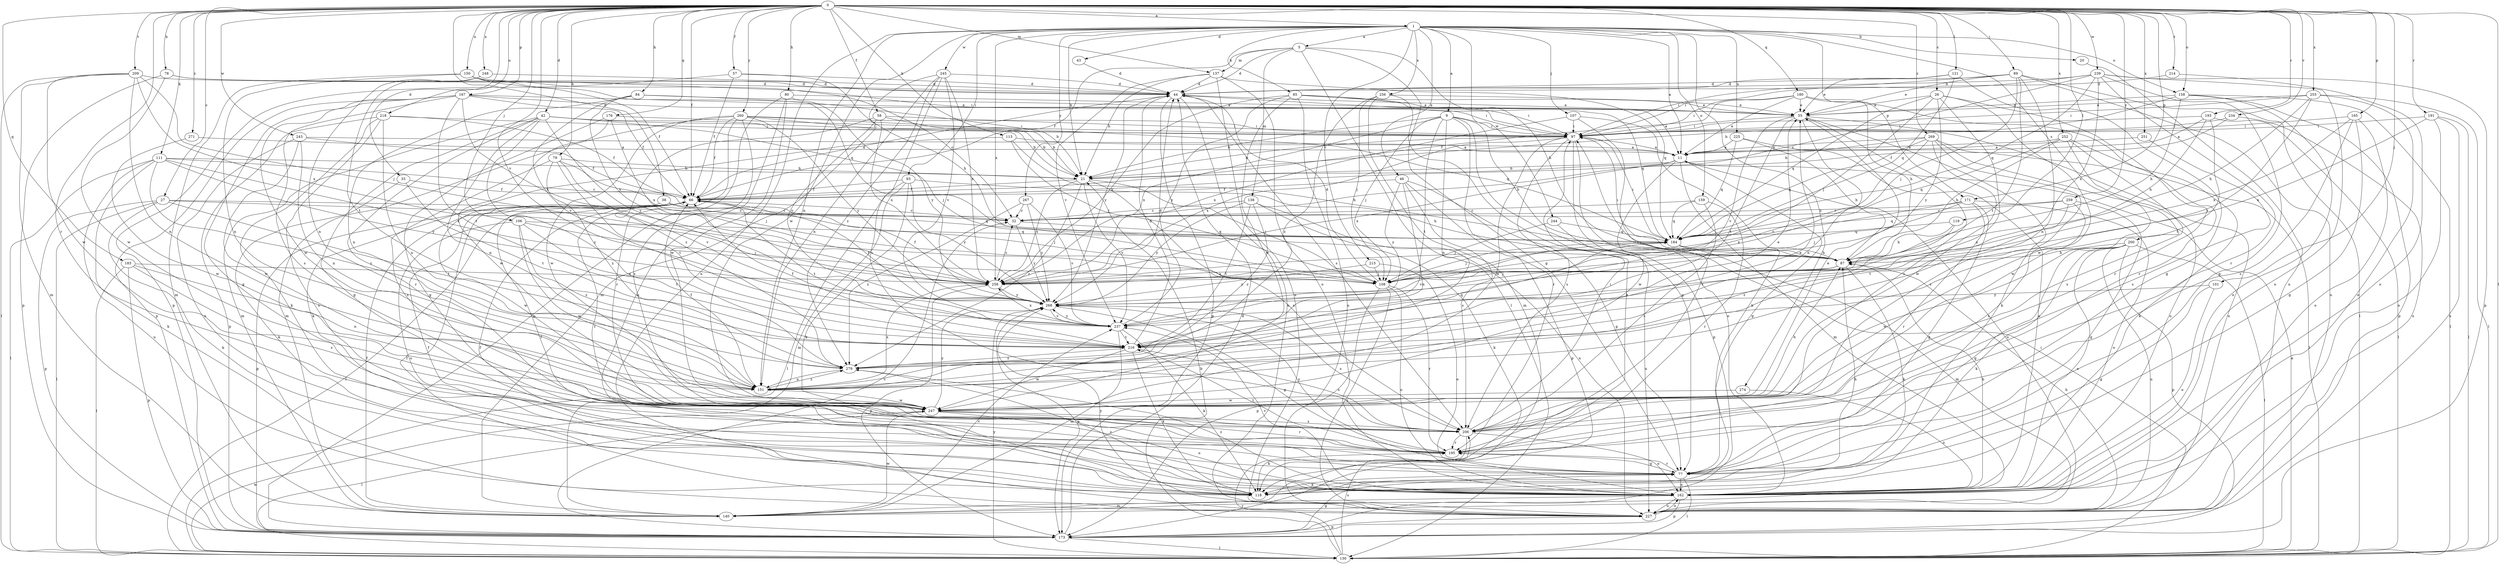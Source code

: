 strict digraph  {
0;
1;
5;
9;
11;
20;
21;
26;
27;
32;
33;
38;
42;
43;
44;
46;
55;
57;
58;
66;
77;
78;
79;
80;
84;
85;
87;
89;
93;
97;
101;
106;
107;
108;
111;
113;
118;
119;
121;
130;
137;
138;
140;
150;
151;
158;
159;
162;
165;
167;
171;
173;
176;
180;
183;
184;
191;
193;
195;
200;
206;
209;
214;
215;
216;
218;
225;
227;
234;
237;
239;
243;
244;
245;
247;
248;
251;
252;
255;
256;
258;
259;
260;
267;
268;
269;
271;
274;
279;
0 -> 1  [label=a];
0 -> 26  [label=c];
0 -> 27  [label=c];
0 -> 33  [label=d];
0 -> 38  [label=d];
0 -> 42  [label=d];
0 -> 57  [label=f];
0 -> 58  [label=f];
0 -> 66  [label=f];
0 -> 78  [label=h];
0 -> 79  [label=h];
0 -> 80  [label=h];
0 -> 84  [label=h];
0 -> 89  [label=i];
0 -> 101  [label=j];
0 -> 106  [label=j];
0 -> 111  [label=k];
0 -> 113  [label=k];
0 -> 119  [label=l];
0 -> 121  [label=l];
0 -> 130  [label=l];
0 -> 137  [label=m];
0 -> 150  [label=n];
0 -> 158  [label=o];
0 -> 165  [label=p];
0 -> 167  [label=p];
0 -> 171  [label=p];
0 -> 176  [label=q];
0 -> 180  [label=q];
0 -> 183  [label=q];
0 -> 191  [label=r];
0 -> 193  [label=r];
0 -> 195  [label=r];
0 -> 209  [label=t];
0 -> 214  [label=t];
0 -> 218  [label=u];
0 -> 234  [label=v];
0 -> 237  [label=v];
0 -> 239  [label=w];
0 -> 243  [label=w];
0 -> 248  [label=x];
0 -> 251  [label=x];
0 -> 252  [label=x];
0 -> 255  [label=x];
0 -> 259  [label=y];
0 -> 260  [label=y];
0 -> 269  [label=z];
0 -> 271  [label=z];
1 -> 5  [label=a];
1 -> 9  [label=a];
1 -> 11  [label=a];
1 -> 20  [label=b];
1 -> 21  [label=b];
1 -> 43  [label=d];
1 -> 46  [label=e];
1 -> 85  [label=h];
1 -> 93  [label=i];
1 -> 107  [label=j];
1 -> 151  [label=n];
1 -> 158  [label=o];
1 -> 159  [label=o];
1 -> 171  [label=p];
1 -> 200  [label=s];
1 -> 215  [label=t];
1 -> 225  [label=u];
1 -> 227  [label=u];
1 -> 244  [label=w];
1 -> 245  [label=w];
1 -> 247  [label=w];
1 -> 256  [label=x];
1 -> 258  [label=x];
1 -> 267  [label=y];
1 -> 274  [label=z];
5 -> 44  [label=d];
5 -> 66  [label=f];
5 -> 77  [label=g];
5 -> 87  [label=h];
5 -> 130  [label=l];
5 -> 137  [label=m];
5 -> 138  [label=m];
9 -> 21  [label=b];
9 -> 77  [label=g];
9 -> 87  [label=h];
9 -> 97  [label=i];
9 -> 108  [label=j];
9 -> 151  [label=n];
9 -> 195  [label=r];
9 -> 216  [label=t];
9 -> 258  [label=x];
11 -> 21  [label=b];
11 -> 77  [label=g];
11 -> 140  [label=m];
11 -> 227  [label=u];
11 -> 247  [label=w];
11 -> 258  [label=x];
20 -> 227  [label=u];
21 -> 66  [label=f];
21 -> 108  [label=j];
21 -> 206  [label=s];
21 -> 237  [label=v];
21 -> 258  [label=x];
21 -> 279  [label=z];
26 -> 55  [label=e];
26 -> 108  [label=j];
26 -> 151  [label=n];
26 -> 184  [label=q];
26 -> 195  [label=r];
26 -> 247  [label=w];
26 -> 268  [label=y];
27 -> 32  [label=c];
27 -> 118  [label=k];
27 -> 130  [label=l];
27 -> 173  [label=p];
27 -> 184  [label=q];
27 -> 216  [label=t];
32 -> 184  [label=q];
32 -> 268  [label=y];
33 -> 66  [label=f];
33 -> 118  [label=k];
33 -> 216  [label=t];
38 -> 32  [label=c];
38 -> 108  [label=j];
38 -> 247  [label=w];
42 -> 21  [label=b];
42 -> 77  [label=g];
42 -> 97  [label=i];
42 -> 108  [label=j];
42 -> 140  [label=m];
42 -> 151  [label=n];
42 -> 195  [label=r];
42 -> 268  [label=y];
42 -> 279  [label=z];
43 -> 44  [label=d];
44 -> 55  [label=e];
44 -> 97  [label=i];
44 -> 173  [label=p];
44 -> 206  [label=s];
44 -> 227  [label=u];
44 -> 268  [label=y];
46 -> 66  [label=f];
46 -> 77  [label=g];
46 -> 151  [label=n];
46 -> 173  [label=p];
46 -> 206  [label=s];
46 -> 268  [label=y];
55 -> 97  [label=i];
55 -> 118  [label=k];
55 -> 151  [label=n];
55 -> 206  [label=s];
55 -> 216  [label=t];
55 -> 227  [label=u];
55 -> 237  [label=v];
57 -> 44  [label=d];
57 -> 66  [label=f];
57 -> 87  [label=h];
57 -> 173  [label=p];
58 -> 21  [label=b];
58 -> 97  [label=i];
58 -> 258  [label=x];
58 -> 268  [label=y];
58 -> 279  [label=z];
66 -> 32  [label=c];
66 -> 44  [label=d];
66 -> 130  [label=l];
66 -> 173  [label=p];
66 -> 216  [label=t];
77 -> 66  [label=f];
77 -> 118  [label=k];
77 -> 130  [label=l];
77 -> 162  [label=o];
77 -> 195  [label=r];
78 -> 44  [label=d];
78 -> 97  [label=i];
78 -> 173  [label=p];
78 -> 247  [label=w];
79 -> 21  [label=b];
79 -> 108  [label=j];
79 -> 206  [label=s];
79 -> 216  [label=t];
79 -> 237  [label=v];
79 -> 279  [label=z];
80 -> 55  [label=e];
80 -> 162  [label=o];
80 -> 173  [label=p];
80 -> 247  [label=w];
80 -> 268  [label=y];
84 -> 21  [label=b];
84 -> 55  [label=e];
84 -> 151  [label=n];
84 -> 237  [label=v];
84 -> 258  [label=x];
85 -> 11  [label=a];
85 -> 55  [label=e];
85 -> 184  [label=q];
85 -> 227  [label=u];
85 -> 247  [label=w];
85 -> 258  [label=x];
85 -> 268  [label=y];
87 -> 97  [label=i];
87 -> 108  [label=j];
87 -> 118  [label=k];
87 -> 258  [label=x];
89 -> 44  [label=d];
89 -> 55  [label=e];
89 -> 97  [label=i];
89 -> 108  [label=j];
89 -> 130  [label=l];
89 -> 151  [label=n];
89 -> 216  [label=t];
89 -> 227  [label=u];
93 -> 66  [label=f];
93 -> 87  [label=h];
93 -> 118  [label=k];
93 -> 130  [label=l];
93 -> 140  [label=m];
93 -> 268  [label=y];
97 -> 11  [label=a];
97 -> 21  [label=b];
97 -> 162  [label=o];
97 -> 173  [label=p];
97 -> 206  [label=s];
97 -> 247  [label=w];
97 -> 258  [label=x];
101 -> 77  [label=g];
101 -> 162  [label=o];
101 -> 268  [label=y];
106 -> 108  [label=j];
106 -> 162  [label=o];
106 -> 184  [label=q];
106 -> 216  [label=t];
106 -> 247  [label=w];
106 -> 279  [label=z];
107 -> 97  [label=i];
107 -> 118  [label=k];
107 -> 195  [label=r];
107 -> 258  [label=x];
108 -> 44  [label=d];
108 -> 162  [label=o];
108 -> 173  [label=p];
108 -> 195  [label=r];
108 -> 227  [label=u];
111 -> 21  [label=b];
111 -> 32  [label=c];
111 -> 118  [label=k];
111 -> 130  [label=l];
111 -> 227  [label=u];
111 -> 258  [label=x];
111 -> 268  [label=y];
111 -> 279  [label=z];
113 -> 11  [label=a];
113 -> 87  [label=h];
113 -> 108  [label=j];
113 -> 118  [label=k];
118 -> 66  [label=f];
118 -> 87  [label=h];
118 -> 279  [label=z];
119 -> 87  [label=h];
119 -> 184  [label=q];
119 -> 279  [label=z];
121 -> 44  [label=d];
121 -> 55  [label=e];
121 -> 77  [label=g];
121 -> 184  [label=q];
130 -> 11  [label=a];
130 -> 21  [label=b];
130 -> 97  [label=i];
130 -> 195  [label=r];
130 -> 206  [label=s];
130 -> 247  [label=w];
130 -> 268  [label=y];
137 -> 21  [label=b];
137 -> 44  [label=d];
137 -> 162  [label=o];
137 -> 184  [label=q];
137 -> 227  [label=u];
137 -> 237  [label=v];
138 -> 32  [label=c];
138 -> 118  [label=k];
138 -> 216  [label=t];
138 -> 227  [label=u];
138 -> 268  [label=y];
138 -> 279  [label=z];
140 -> 66  [label=f];
140 -> 237  [label=v];
140 -> 247  [label=w];
150 -> 32  [label=c];
150 -> 44  [label=d];
150 -> 66  [label=f];
150 -> 140  [label=m];
150 -> 151  [label=n];
150 -> 184  [label=q];
151 -> 55  [label=e];
151 -> 66  [label=f];
151 -> 247  [label=w];
151 -> 258  [label=x];
151 -> 279  [label=z];
158 -> 21  [label=b];
158 -> 55  [label=e];
158 -> 87  [label=h];
158 -> 130  [label=l];
158 -> 162  [label=o];
158 -> 173  [label=p];
159 -> 32  [label=c];
159 -> 184  [label=q];
159 -> 195  [label=r];
159 -> 206  [label=s];
162 -> 66  [label=f];
162 -> 87  [label=h];
162 -> 140  [label=m];
162 -> 173  [label=p];
162 -> 227  [label=u];
162 -> 237  [label=v];
162 -> 279  [label=z];
165 -> 77  [label=g];
165 -> 97  [label=i];
165 -> 162  [label=o];
165 -> 206  [label=s];
165 -> 258  [label=x];
167 -> 55  [label=e];
167 -> 66  [label=f];
167 -> 77  [label=g];
167 -> 97  [label=i];
167 -> 173  [label=p];
167 -> 206  [label=s];
167 -> 216  [label=t];
167 -> 247  [label=w];
167 -> 258  [label=x];
171 -> 32  [label=c];
171 -> 77  [label=g];
171 -> 108  [label=j];
171 -> 162  [label=o];
171 -> 195  [label=r];
171 -> 258  [label=x];
173 -> 32  [label=c];
173 -> 44  [label=d];
173 -> 77  [label=g];
173 -> 130  [label=l];
176 -> 77  [label=g];
176 -> 97  [label=i];
176 -> 247  [label=w];
176 -> 258  [label=x];
180 -> 11  [label=a];
180 -> 55  [label=e];
180 -> 66  [label=f];
180 -> 87  [label=h];
180 -> 97  [label=i];
180 -> 195  [label=r];
183 -> 130  [label=l];
183 -> 151  [label=n];
183 -> 173  [label=p];
183 -> 206  [label=s];
183 -> 258  [label=x];
184 -> 87  [label=h];
184 -> 97  [label=i];
184 -> 108  [label=j];
184 -> 140  [label=m];
184 -> 237  [label=v];
191 -> 97  [label=i];
191 -> 130  [label=l];
191 -> 162  [label=o];
191 -> 227  [label=u];
191 -> 258  [label=x];
193 -> 11  [label=a];
193 -> 87  [label=h];
193 -> 97  [label=i];
193 -> 130  [label=l];
193 -> 216  [label=t];
195 -> 66  [label=f];
195 -> 77  [label=g];
195 -> 216  [label=t];
195 -> 268  [label=y];
200 -> 77  [label=g];
200 -> 87  [label=h];
200 -> 118  [label=k];
200 -> 130  [label=l];
200 -> 162  [label=o];
200 -> 173  [label=p];
200 -> 227  [label=u];
200 -> 247  [label=w];
206 -> 97  [label=i];
206 -> 118  [label=k];
206 -> 162  [label=o];
206 -> 195  [label=r];
209 -> 44  [label=d];
209 -> 108  [label=j];
209 -> 130  [label=l];
209 -> 140  [label=m];
209 -> 151  [label=n];
209 -> 247  [label=w];
209 -> 258  [label=x];
214 -> 44  [label=d];
214 -> 162  [label=o];
215 -> 108  [label=j];
215 -> 162  [label=o];
215 -> 268  [label=y];
216 -> 44  [label=d];
216 -> 66  [label=f];
216 -> 118  [label=k];
216 -> 184  [label=q];
216 -> 206  [label=s];
216 -> 247  [label=w];
216 -> 279  [label=z];
218 -> 66  [label=f];
218 -> 97  [label=i];
218 -> 118  [label=k];
218 -> 151  [label=n];
218 -> 162  [label=o];
218 -> 173  [label=p];
225 -> 11  [label=a];
225 -> 87  [label=h];
225 -> 162  [label=o];
225 -> 184  [label=q];
227 -> 66  [label=f];
227 -> 87  [label=h];
227 -> 162  [label=o];
227 -> 173  [label=p];
227 -> 268  [label=y];
234 -> 66  [label=f];
234 -> 97  [label=i];
234 -> 227  [label=u];
237 -> 44  [label=d];
237 -> 118  [label=k];
237 -> 140  [label=m];
237 -> 216  [label=t];
237 -> 258  [label=x];
237 -> 268  [label=y];
239 -> 32  [label=c];
239 -> 44  [label=d];
239 -> 77  [label=g];
239 -> 97  [label=i];
239 -> 162  [label=o];
239 -> 173  [label=p];
239 -> 184  [label=q];
239 -> 195  [label=r];
239 -> 258  [label=x];
243 -> 11  [label=a];
243 -> 66  [label=f];
243 -> 151  [label=n];
243 -> 162  [label=o];
243 -> 247  [label=w];
244 -> 108  [label=j];
244 -> 184  [label=q];
244 -> 227  [label=u];
245 -> 44  [label=d];
245 -> 140  [label=m];
245 -> 151  [label=n];
245 -> 206  [label=s];
245 -> 237  [label=v];
245 -> 258  [label=x];
245 -> 279  [label=z];
247 -> 55  [label=e];
247 -> 87  [label=h];
247 -> 130  [label=l];
247 -> 162  [label=o];
247 -> 195  [label=r];
247 -> 206  [label=s];
247 -> 268  [label=y];
248 -> 44  [label=d];
248 -> 151  [label=n];
248 -> 216  [label=t];
251 -> 11  [label=a];
251 -> 206  [label=s];
252 -> 11  [label=a];
252 -> 87  [label=h];
252 -> 118  [label=k];
252 -> 184  [label=q];
252 -> 206  [label=s];
252 -> 247  [label=w];
255 -> 55  [label=e];
255 -> 87  [label=h];
255 -> 97  [label=i];
255 -> 130  [label=l];
255 -> 162  [label=o];
255 -> 237  [label=v];
256 -> 55  [label=e];
256 -> 108  [label=j];
256 -> 118  [label=k];
256 -> 140  [label=m];
256 -> 279  [label=z];
258 -> 32  [label=c];
258 -> 66  [label=f];
258 -> 173  [label=p];
258 -> 268  [label=y];
259 -> 32  [label=c];
259 -> 77  [label=g];
259 -> 184  [label=q];
259 -> 206  [label=s];
259 -> 216  [label=t];
260 -> 21  [label=b];
260 -> 66  [label=f];
260 -> 97  [label=i];
260 -> 140  [label=m];
260 -> 184  [label=q];
260 -> 195  [label=r];
260 -> 206  [label=s];
260 -> 247  [label=w];
260 -> 268  [label=y];
267 -> 32  [label=c];
267 -> 237  [label=v];
267 -> 268  [label=y];
267 -> 279  [label=z];
268 -> 66  [label=f];
268 -> 77  [label=g];
268 -> 173  [label=p];
268 -> 206  [label=s];
268 -> 237  [label=v];
269 -> 11  [label=a];
269 -> 21  [label=b];
269 -> 130  [label=l];
269 -> 162  [label=o];
269 -> 184  [label=q];
269 -> 206  [label=s];
269 -> 237  [label=v];
269 -> 247  [label=w];
271 -> 11  [label=a];
271 -> 247  [label=w];
274 -> 162  [label=o];
274 -> 247  [label=w];
279 -> 55  [label=e];
279 -> 151  [label=n];
}
